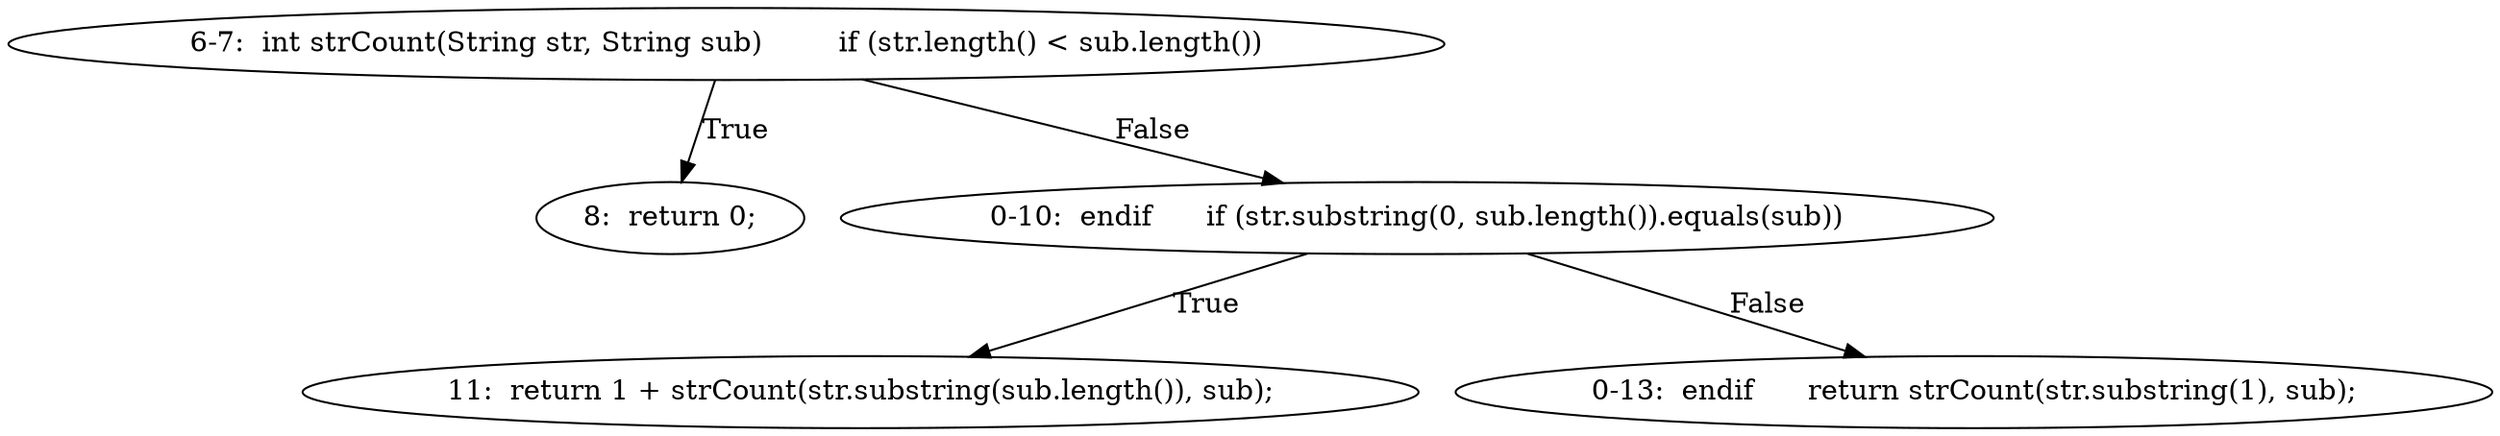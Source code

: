 digraph result_test { 
// graph-vertices
  a1  [label="6-7:  int strCount(String str, String sub)	if (str.length() < sub.length())"]; 
  2  [label="8:  return 0;"]; 
  a2  [label="0-10:  endif	if (str.substring(0, sub.length()).equals(sub))"]; 
  5  [label="11:  return 1 + strCount(str.substring(sub.length()), sub);"]; 
  a3  [label="0-13:  endif	return strCount(str.substring(1), sub);"]; 
// graph-edges
  a1 -> 2  [label="True"]; 
  a1 -> a2  [label="False"]; 
  a2 -> 5  [label="True"]; 
  a2 -> a3  [label="False"]; 
}